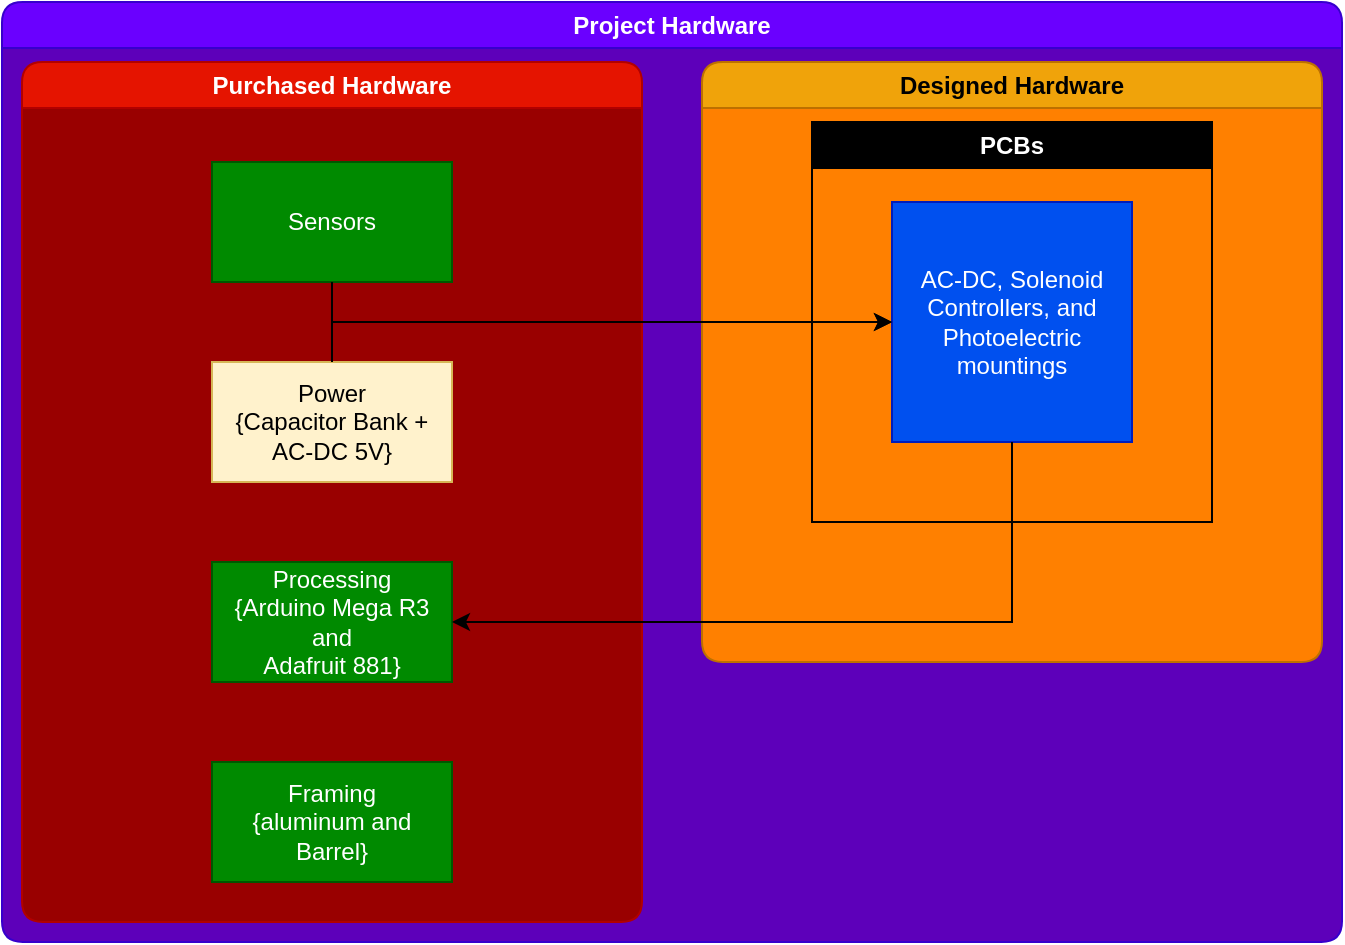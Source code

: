 <mxfile version="22.0.3" type="device">
  <diagram name="Page-1" id="_POungGLw3vmARvK6uqu">
    <mxGraphModel dx="1434" dy="758" grid="1" gridSize="10" guides="1" tooltips="1" connect="1" arrows="1" fold="1" page="1" pageScale="1" pageWidth="850" pageHeight="1100" math="0" shadow="0">
      <root>
        <mxCell id="0" />
        <mxCell id="1" parent="0" />
        <mxCell id="ymmCJjSlO44JO2tK2LS7-1" value="Project Hardware" style="swimlane;whiteSpace=wrap;html=1;fillColor=#6a00ff;fontColor=#ffffff;strokeColor=#3700CC;gradientColor=none;rounded=1;shadow=0;glass=0;swimlaneFillColor=#5D00BA;" parent="1" vertex="1">
          <mxGeometry x="120" y="120" width="670" height="470" as="geometry" />
        </mxCell>
        <mxCell id="ymmCJjSlO44JO2tK2LS7-2" value="Purchased Hardware" style="swimlane;whiteSpace=wrap;html=1;fillColor=#e51400;fontColor=#ffffff;strokeColor=#B20000;swimlaneFillColor=#990000;rounded=1;" parent="ymmCJjSlO44JO2tK2LS7-1" vertex="1">
          <mxGeometry x="10" y="30" width="310" height="430" as="geometry" />
        </mxCell>
        <mxCell id="ymmCJjSlO44JO2tK2LS7-7" value="Sensors" style="rounded=0;whiteSpace=wrap;html=1;fillColor=#008a00;fontColor=#ffffff;strokeColor=#005700;" parent="ymmCJjSlO44JO2tK2LS7-2" vertex="1">
          <mxGeometry x="95" y="50" width="120" height="60" as="geometry" />
        </mxCell>
        <mxCell id="ymmCJjSlO44JO2tK2LS7-12" value="Power&lt;br&gt;{Capacitor Bank + AC-DC 5V}" style="rounded=0;whiteSpace=wrap;html=1;fillColor=#fff2cc;strokeColor=#d6b656;" parent="ymmCJjSlO44JO2tK2LS7-2" vertex="1">
          <mxGeometry x="95" y="150" width="120" height="60" as="geometry" />
        </mxCell>
        <mxCell id="ymmCJjSlO44JO2tK2LS7-19" value="Processing&lt;br&gt;{Arduino Mega R3 and&lt;br&gt;Adafruit 881}" style="rounded=0;whiteSpace=wrap;html=1;fillColor=#008a00;fontColor=#ffffff;strokeColor=#005700;" parent="ymmCJjSlO44JO2tK2LS7-2" vertex="1">
          <mxGeometry x="95" y="250" width="120" height="60" as="geometry" />
        </mxCell>
        <mxCell id="ymmCJjSlO44JO2tK2LS7-22" value="Framing&lt;br&gt;{aluminum and Barrel}" style="rounded=0;whiteSpace=wrap;html=1;fillColor=#008a00;fontColor=#ffffff;strokeColor=#005700;" parent="ymmCJjSlO44JO2tK2LS7-2" vertex="1">
          <mxGeometry x="95" y="350" width="120" height="60" as="geometry" />
        </mxCell>
        <mxCell id="ymmCJjSlO44JO2tK2LS7-3" value="Designed Hardware" style="swimlane;whiteSpace=wrap;html=1;fillColor=#f0a30a;fontColor=#000000;strokeColor=#BD7000;swimlaneFillColor=#FF8000;rounded=1;" parent="ymmCJjSlO44JO2tK2LS7-1" vertex="1">
          <mxGeometry x="350" y="30" width="310" height="300" as="geometry" />
        </mxCell>
        <mxCell id="ymmCJjSlO44JO2tK2LS7-18" value="&lt;font color=&quot;#ffffff&quot;&gt;PCBs&lt;/font&gt;" style="swimlane;whiteSpace=wrap;html=1;fillColor=#000000;" parent="ymmCJjSlO44JO2tK2LS7-3" vertex="1">
          <mxGeometry x="55" y="30" width="200" height="200" as="geometry" />
        </mxCell>
        <mxCell id="ymmCJjSlO44JO2tK2LS7-15" value="AC-DC, Solenoid Controllers, and Photoelectric mountings" style="rounded=0;whiteSpace=wrap;html=1;fillColor=#0050ef;fontColor=#ffffff;strokeColor=#001DBC;" parent="ymmCJjSlO44JO2tK2LS7-18" vertex="1">
          <mxGeometry x="40" y="40" width="120" height="120" as="geometry" />
        </mxCell>
        <mxCell id="ymmCJjSlO44JO2tK2LS7-16" style="edgeStyle=orthogonalEdgeStyle;rounded=0;orthogonalLoop=1;jettySize=auto;html=1;exitX=0.5;exitY=1;exitDx=0;exitDy=0;" parent="ymmCJjSlO44JO2tK2LS7-1" source="ymmCJjSlO44JO2tK2LS7-7" target="ymmCJjSlO44JO2tK2LS7-15" edge="1">
          <mxGeometry relative="1" as="geometry" />
        </mxCell>
        <mxCell id="ymmCJjSlO44JO2tK2LS7-17" style="edgeStyle=orthogonalEdgeStyle;rounded=0;orthogonalLoop=1;jettySize=auto;html=1;exitX=0.5;exitY=0;exitDx=0;exitDy=0;entryX=0;entryY=0.5;entryDx=0;entryDy=0;" parent="ymmCJjSlO44JO2tK2LS7-1" source="ymmCJjSlO44JO2tK2LS7-12" target="ymmCJjSlO44JO2tK2LS7-15" edge="1">
          <mxGeometry relative="1" as="geometry" />
        </mxCell>
        <mxCell id="ymmCJjSlO44JO2tK2LS7-20" style="edgeStyle=orthogonalEdgeStyle;rounded=0;orthogonalLoop=1;jettySize=auto;html=1;exitX=0.5;exitY=1;exitDx=0;exitDy=0;entryX=1;entryY=0.5;entryDx=0;entryDy=0;" parent="ymmCJjSlO44JO2tK2LS7-1" source="ymmCJjSlO44JO2tK2LS7-15" target="ymmCJjSlO44JO2tK2LS7-19" edge="1">
          <mxGeometry relative="1" as="geometry" />
        </mxCell>
      </root>
    </mxGraphModel>
  </diagram>
</mxfile>
